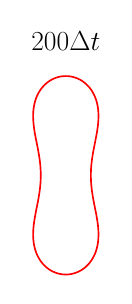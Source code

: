\begin{tikzpicture}[scale=0.4]

\begin{axis}[
  xmin = -1,
  xmax = 1,
  ymin = -2,
  ymax = 2,
  scale only axis,
  axis equal image,
  hide axis,
  title = {\Huge$200 \Delta t$}
  ]

\addplot [mark=none,red,line width=1.5] table{
4.375e-01 1.457e-12
4.375e-01 1.411e-02
4.377e-01 2.885e-02
4.38e-01 4.45e-02
4.385e-01 6.08e-02
4.391e-01 7.706e-02
4.397e-01 9.245e-02
4.405e-01 1.064e-01
4.412e-01 1.194e-01
4.422e-01 1.333e-01
4.434e-01 1.504e-01
4.452e-01 1.722e-01
4.478e-01 1.993e-01
4.514e-01 2.317e-01
4.56e-01 2.688e-01
4.617e-01 3.097e-01
4.684e-01 3.528e-01
4.759e-01 3.969e-01
4.838e-01 4.403e-01
4.917e-01 4.82e-01
4.993e-01 5.209e-01
5.064e-01 5.564e-01
5.127e-01 5.885e-01
5.185e-01 6.174e-01
5.236e-01 6.438e-01
5.284e-01 6.685e-01
5.329e-01 6.924e-01
5.371e-01 7.159e-01
5.413e-01 7.396e-01
5.454e-01 7.638e-01
5.494e-01 7.895e-01
5.536e-01 8.176e-01
5.578e-01 8.492e-01
5.62e-01 8.849e-01
5.657e-01 9.25e-01
5.687e-01 9.691e-01
5.702e-01 1.016e+00
5.699e-01 1.066e+00
5.673e-01 1.116e+00
5.623e-01 1.165e+00
5.551e-01 1.211e+00
5.462e-01 1.254e+00
5.359e-01 1.293e+00
5.248e-01 1.328e+00
5.131e-01 1.36e+00
5.008e-01 1.389e+00
4.876e-01 1.416e+00
4.733e-01 1.443e+00
4.578e-01 1.469e+00
4.411e-01 1.494e+00
4.234e-01 1.518e+00
4.049e-01 1.541e+00
3.853e-01 1.562e+00
3.642e-01 1.583e+00
3.408e-01 1.605e+00
3.145e-01 1.626e+00
2.848e-01 1.647e+00
2.517e-01 1.667e+00
2.159e-01 1.685e+00
1.783e-01 1.7e+00
1.403e-01 1.713e+00
1.029e-01 1.722e+00
6.706e-02 1.728e+00
3.296e-02 1.731e+00
-8.506e-13 1.732e+00
-3.296e-02 1.731e+00
-6.706e-02 1.728e+00
-1.029e-01 1.722e+00
-1.403e-01 1.713e+00
-1.783e-01 1.7e+00
-2.159e-01 1.685e+00
-2.517e-01 1.667e+00
-2.848e-01 1.647e+00
-3.145e-01 1.626e+00
-3.408e-01 1.605e+00
-3.642e-01 1.583e+00
-3.853e-01 1.562e+00
-4.049e-01 1.541e+00
-4.234e-01 1.518e+00
-4.411e-01 1.494e+00
-4.578e-01 1.469e+00
-4.733e-01 1.443e+00
-4.876e-01 1.416e+00
-5.008e-01 1.389e+00
-5.131e-01 1.36e+00
-5.248e-01 1.328e+00
-5.359e-01 1.293e+00
-5.462e-01 1.254e+00
-5.551e-01 1.211e+00
-5.623e-01 1.165e+00
-5.673e-01 1.116e+00
-5.699e-01 1.066e+00
-5.702e-01 1.016e+00
-5.687e-01 9.691e-01
-5.657e-01 9.25e-01
-5.62e-01 8.849e-01
-5.578e-01 8.492e-01
-5.536e-01 8.176e-01
-5.494e-01 7.895e-01
-5.454e-01 7.638e-01
-5.413e-01 7.396e-01
-5.371e-01 7.159e-01
-5.329e-01 6.924e-01
-5.284e-01 6.685e-01
-5.236e-01 6.438e-01
-5.185e-01 6.174e-01
-5.127e-01 5.885e-01
-5.064e-01 5.564e-01
-4.993e-01 5.209e-01
-4.917e-01 4.82e-01
-4.838e-01 4.403e-01
-4.759e-01 3.969e-01
-4.684e-01 3.528e-01
-4.617e-01 3.097e-01
-4.56e-01 2.688e-01
-4.514e-01 2.317e-01
-4.478e-01 1.993e-01
-4.452e-01 1.722e-01
-4.434e-01 1.504e-01
-4.422e-01 1.333e-01
-4.412e-01 1.194e-01
-4.405e-01 1.064e-01
-4.397e-01 9.245e-02
-4.391e-01 7.706e-02
-4.385e-01 6.08e-02
-4.38e-01 4.45e-02
-4.377e-01 2.885e-02
-4.375e-01 1.411e-02
-4.375e-01 -1.705e-11
-4.375e-01 -1.411e-02
-4.377e-01 -2.885e-02
-4.38e-01 -4.45e-02
-4.385e-01 -6.08e-02
-4.391e-01 -7.706e-02
-4.397e-01 -9.245e-02
-4.405e-01 -1.064e-01
-4.412e-01 -1.194e-01
-4.422e-01 -1.333e-01
-4.434e-01 -1.504e-01
-4.452e-01 -1.722e-01
-4.478e-01 -1.993e-01
-4.514e-01 -2.317e-01
-4.56e-01 -2.688e-01
-4.617e-01 -3.097e-01
-4.684e-01 -3.528e-01
-4.759e-01 -3.969e-01
-4.838e-01 -4.403e-01
-4.917e-01 -4.82e-01
-4.993e-01 -5.209e-01
-5.064e-01 -5.564e-01
-5.127e-01 -5.885e-01
-5.185e-01 -6.174e-01
-5.236e-01 -6.438e-01
-5.284e-01 -6.685e-01
-5.329e-01 -6.924e-01
-5.371e-01 -7.159e-01
-5.413e-01 -7.396e-01
-5.454e-01 -7.638e-01
-5.494e-01 -7.895e-01
-5.536e-01 -8.176e-01
-5.578e-01 -8.492e-01
-5.62e-01 -8.849e-01
-5.657e-01 -9.25e-01
-5.687e-01 -9.691e-01
-5.702e-01 -1.016e+00
-5.699e-01 -1.066e+00
-5.673e-01 -1.116e+00
-5.623e-01 -1.165e+00
-5.551e-01 -1.211e+00
-5.462e-01 -1.254e+00
-5.359e-01 -1.293e+00
-5.248e-01 -1.328e+00
-5.131e-01 -1.36e+00
-5.008e-01 -1.389e+00
-4.876e-01 -1.416e+00
-4.733e-01 -1.443e+00
-4.578e-01 -1.469e+00
-4.411e-01 -1.494e+00
-4.234e-01 -1.518e+00
-4.049e-01 -1.541e+00
-3.853e-01 -1.562e+00
-3.642e-01 -1.583e+00
-3.408e-01 -1.605e+00
-3.145e-01 -1.626e+00
-2.848e-01 -1.647e+00
-2.517e-01 -1.667e+00
-2.159e-01 -1.685e+00
-1.783e-01 -1.7e+00
-1.403e-01 -1.713e+00
-1.029e-01 -1.722e+00
-6.706e-02 -1.728e+00
-3.296e-02 -1.731e+00
-2.843e-12 -1.732e+00
3.296e-02 -1.731e+00
6.706e-02 -1.728e+00
1.029e-01 -1.722e+00
1.403e-01 -1.713e+00
1.783e-01 -1.7e+00
2.159e-01 -1.685e+00
2.517e-01 -1.667e+00
2.848e-01 -1.647e+00
3.145e-01 -1.626e+00
3.408e-01 -1.605e+00
3.642e-01 -1.583e+00
3.853e-01 -1.562e+00
4.049e-01 -1.541e+00
4.234e-01 -1.518e+00
4.411e-01 -1.494e+00
4.578e-01 -1.469e+00
4.733e-01 -1.443e+00
4.876e-01 -1.416e+00
5.008e-01 -1.389e+00
5.131e-01 -1.36e+00
5.248e-01 -1.328e+00
5.359e-01 -1.293e+00
5.462e-01 -1.254e+00
5.551e-01 -1.211e+00
5.623e-01 -1.165e+00
5.673e-01 -1.116e+00
5.699e-01 -1.066e+00
5.702e-01 -1.016e+00
5.687e-01 -9.691e-01
5.657e-01 -9.25e-01
5.62e-01 -8.849e-01
5.578e-01 -8.492e-01
5.536e-01 -8.176e-01
5.494e-01 -7.895e-01
5.454e-01 -7.638e-01
5.413e-01 -7.396e-01
5.371e-01 -7.159e-01
5.329e-01 -6.924e-01
5.284e-01 -6.685e-01
5.236e-01 -6.438e-01
5.185e-01 -6.174e-01
5.127e-01 -5.885e-01
5.064e-01 -5.564e-01
4.993e-01 -5.209e-01
4.917e-01 -4.82e-01
4.838e-01 -4.403e-01
4.759e-01 -3.969e-01
4.684e-01 -3.528e-01
4.617e-01 -3.097e-01
4.56e-01 -2.688e-01
4.514e-01 -2.317e-01
4.478e-01 -1.993e-01
4.452e-01 -1.722e-01
4.434e-01 -1.504e-01
4.422e-01 -1.333e-01
4.412e-01 -1.194e-01
4.405e-01 -1.064e-01
4.397e-01 -9.245e-02
4.391e-01 -7.706e-02
4.385e-01 -6.08e-02
4.38e-01 -4.45e-02
4.377e-01 -2.885e-02
4.375e-01 -1.411e-02
4.375e-01 1.457e-12
};


\end{axis}

\end{tikzpicture}



